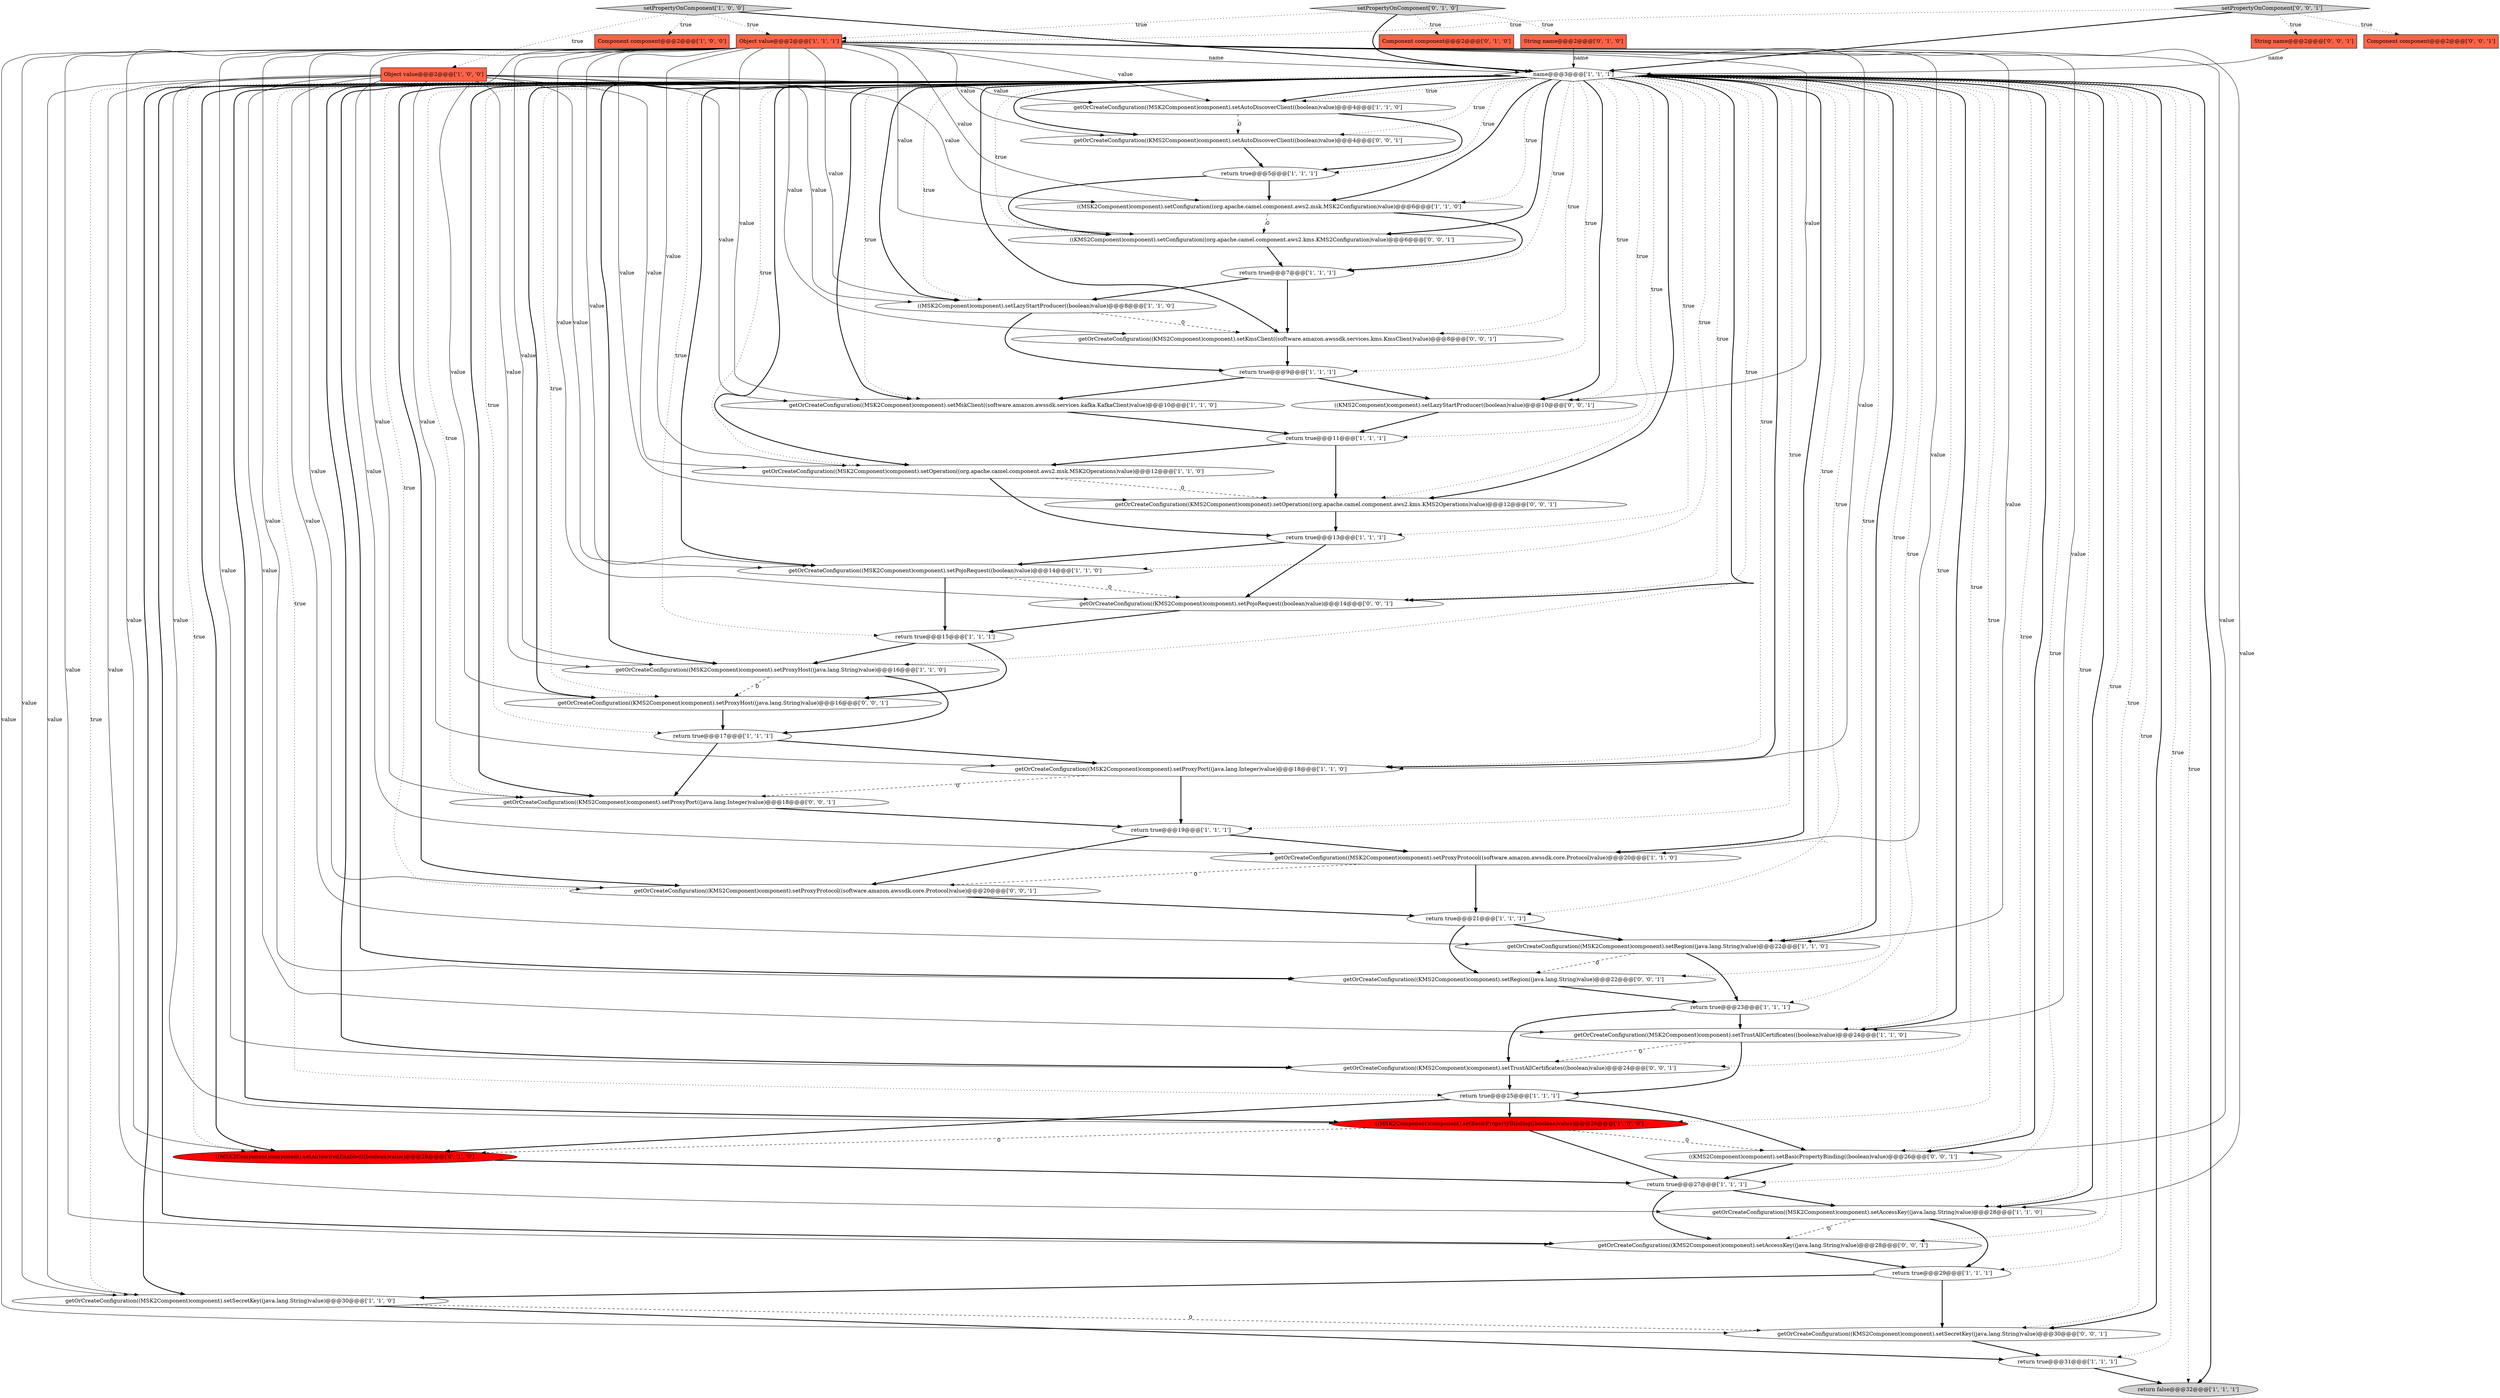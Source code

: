 digraph {
9 [style = filled, label = "return true@@@25@@@['1', '1', '1']", fillcolor = white, shape = ellipse image = "AAA0AAABBB1BBB"];
46 [style = filled, label = "String name@@@2@@@['0', '0', '1']", fillcolor = tomato, shape = box image = "AAA0AAABBB3BBB"];
11 [style = filled, label = "getOrCreateConfiguration((MSK2Component)component).setOperation((org.apache.camel.component.aws2.msk.MSK2Operations)value)@@@12@@@['1', '1', '0']", fillcolor = white, shape = ellipse image = "AAA0AAABBB1BBB"];
29 [style = filled, label = "Object value@@@2@@@['1', '1', '1']", fillcolor = tomato, shape = box image = "AAA0AAABBB1BBB"];
13 [style = filled, label = "name@@@3@@@['1', '1', '1']", fillcolor = white, shape = diamond image = "AAA0AAABBB1BBB"];
12 [style = filled, label = "Object value@@@2@@@['1', '0', '0']", fillcolor = tomato, shape = box image = "AAA0AAABBB1BBB"];
54 [style = filled, label = "getOrCreateConfiguration((KMS2Component)component).setKmsClient((software.amazon.awssdk.services.kms.KmsClient)value)@@@8@@@['0', '0', '1']", fillcolor = white, shape = ellipse image = "AAA0AAABBB3BBB"];
4 [style = filled, label = "return false@@@32@@@['1', '1', '1']", fillcolor = lightgray, shape = ellipse image = "AAA0AAABBB1BBB"];
44 [style = filled, label = "getOrCreateConfiguration((KMS2Component)component).setPojoRequest((boolean)value)@@@14@@@['0', '0', '1']", fillcolor = white, shape = ellipse image = "AAA0AAABBB3BBB"];
48 [style = filled, label = "getOrCreateConfiguration((KMS2Component)component).setTrustAllCertificates((boolean)value)@@@24@@@['0', '0', '1']", fillcolor = white, shape = ellipse image = "AAA0AAABBB3BBB"];
24 [style = filled, label = "getOrCreateConfiguration((MSK2Component)component).setAutoDiscoverClient((boolean)value)@@@4@@@['1', '1', '0']", fillcolor = white, shape = ellipse image = "AAA0AAABBB1BBB"];
20 [style = filled, label = "return true@@@11@@@['1', '1', '1']", fillcolor = white, shape = ellipse image = "AAA0AAABBB1BBB"];
0 [style = filled, label = "return true@@@13@@@['1', '1', '1']", fillcolor = white, shape = ellipse image = "AAA0AAABBB1BBB"];
43 [style = filled, label = "getOrCreateConfiguration((KMS2Component)component).setAccessKey((java.lang.String)value)@@@28@@@['0', '0', '1']", fillcolor = white, shape = ellipse image = "AAA0AAABBB3BBB"];
15 [style = filled, label = "setPropertyOnComponent['1', '0', '0']", fillcolor = lightgray, shape = diamond image = "AAA0AAABBB1BBB"];
26 [style = filled, label = "return true@@@17@@@['1', '1', '1']", fillcolor = white, shape = ellipse image = "AAA0AAABBB1BBB"];
39 [style = filled, label = "((KMS2Component)component).setBasicPropertyBinding((boolean)value)@@@26@@@['0', '0', '1']", fillcolor = white, shape = ellipse image = "AAA0AAABBB3BBB"];
40 [style = filled, label = "((KMS2Component)component).setConfiguration((org.apache.camel.component.aws2.kms.KMS2Configuration)value)@@@6@@@['0', '0', '1']", fillcolor = white, shape = ellipse image = "AAA0AAABBB3BBB"];
36 [style = filled, label = "String name@@@2@@@['0', '1', '0']", fillcolor = tomato, shape = box image = "AAA0AAABBB2BBB"];
52 [style = filled, label = "getOrCreateConfiguration((KMS2Component)component).setProxyPort((java.lang.Integer)value)@@@18@@@['0', '0', '1']", fillcolor = white, shape = ellipse image = "AAA0AAABBB3BBB"];
53 [style = filled, label = "getOrCreateConfiguration((KMS2Component)component).setAutoDiscoverClient((boolean)value)@@@4@@@['0', '0', '1']", fillcolor = white, shape = ellipse image = "AAA0AAABBB3BBB"];
45 [style = filled, label = "getOrCreateConfiguration((KMS2Component)component).setProxyHost((java.lang.String)value)@@@16@@@['0', '0', '1']", fillcolor = white, shape = ellipse image = "AAA0AAABBB3BBB"];
47 [style = filled, label = "getOrCreateConfiguration((KMS2Component)component).setRegion((java.lang.String)value)@@@22@@@['0', '0', '1']", fillcolor = white, shape = ellipse image = "AAA0AAABBB3BBB"];
3 [style = filled, label = "((MSK2Component)component).setBasicPropertyBinding((boolean)value)@@@26@@@['1', '0', '0']", fillcolor = red, shape = ellipse image = "AAA1AAABBB1BBB"];
2 [style = filled, label = "getOrCreateConfiguration((MSK2Component)component).setMskClient((software.amazon.awssdk.services.kafka.KafkaClient)value)@@@10@@@['1', '1', '0']", fillcolor = white, shape = ellipse image = "AAA0AAABBB1BBB"];
41 [style = filled, label = "getOrCreateConfiguration((KMS2Component)component).setSecretKey((java.lang.String)value)@@@30@@@['0', '0', '1']", fillcolor = white, shape = ellipse image = "AAA0AAABBB3BBB"];
32 [style = filled, label = "return true@@@23@@@['1', '1', '1']", fillcolor = white, shape = ellipse image = "AAA0AAABBB1BBB"];
7 [style = filled, label = "Component component@@@2@@@['1', '0', '0']", fillcolor = tomato, shape = box image = "AAA0AAABBB1BBB"];
18 [style = filled, label = "return true@@@15@@@['1', '1', '1']", fillcolor = white, shape = ellipse image = "AAA0AAABBB1BBB"];
34 [style = filled, label = "setPropertyOnComponent['0', '1', '0']", fillcolor = lightgray, shape = diamond image = "AAA0AAABBB2BBB"];
6 [style = filled, label = "getOrCreateConfiguration((MSK2Component)component).setAccessKey((java.lang.String)value)@@@28@@@['1', '1', '0']", fillcolor = white, shape = ellipse image = "AAA0AAABBB1BBB"];
25 [style = filled, label = "return true@@@21@@@['1', '1', '1']", fillcolor = white, shape = ellipse image = "AAA0AAABBB1BBB"];
1 [style = filled, label = "return true@@@29@@@['1', '1', '1']", fillcolor = white, shape = ellipse image = "AAA0AAABBB1BBB"];
8 [style = filled, label = "return true@@@19@@@['1', '1', '1']", fillcolor = white, shape = ellipse image = "AAA0AAABBB1BBB"];
17 [style = filled, label = "((MSK2Component)component).setLazyStartProducer((boolean)value)@@@8@@@['1', '1', '0']", fillcolor = white, shape = ellipse image = "AAA0AAABBB1BBB"];
51 [style = filled, label = "getOrCreateConfiguration((KMS2Component)component).setProxyProtocol((software.amazon.awssdk.core.Protocol)value)@@@20@@@['0', '0', '1']", fillcolor = white, shape = ellipse image = "AAA0AAABBB3BBB"];
49 [style = filled, label = "((KMS2Component)component).setLazyStartProducer((boolean)value)@@@10@@@['0', '0', '1']", fillcolor = white, shape = ellipse image = "AAA0AAABBB3BBB"];
14 [style = filled, label = "getOrCreateConfiguration((MSK2Component)component).setProxyPort((java.lang.Integer)value)@@@18@@@['1', '1', '0']", fillcolor = white, shape = ellipse image = "AAA0AAABBB1BBB"];
21 [style = filled, label = "getOrCreateConfiguration((MSK2Component)component).setProxyHost((java.lang.String)value)@@@16@@@['1', '1', '0']", fillcolor = white, shape = ellipse image = "AAA0AAABBB1BBB"];
23 [style = filled, label = "return true@@@27@@@['1', '1', '1']", fillcolor = white, shape = ellipse image = "AAA0AAABBB1BBB"];
28 [style = filled, label = "getOrCreateConfiguration((MSK2Component)component).setRegion((java.lang.String)value)@@@22@@@['1', '1', '0']", fillcolor = white, shape = ellipse image = "AAA0AAABBB1BBB"];
50 [style = filled, label = "Component component@@@2@@@['0', '0', '1']", fillcolor = tomato, shape = box image = "AAA0AAABBB3BBB"];
42 [style = filled, label = "setPropertyOnComponent['0', '0', '1']", fillcolor = lightgray, shape = diamond image = "AAA0AAABBB3BBB"];
10 [style = filled, label = "return true@@@7@@@['1', '1', '1']", fillcolor = white, shape = ellipse image = "AAA0AAABBB1BBB"];
38 [style = filled, label = "getOrCreateConfiguration((KMS2Component)component).setOperation((org.apache.camel.component.aws2.kms.KMS2Operations)value)@@@12@@@['0', '0', '1']", fillcolor = white, shape = ellipse image = "AAA0AAABBB3BBB"];
31 [style = filled, label = "return true@@@9@@@['1', '1', '1']", fillcolor = white, shape = ellipse image = "AAA0AAABBB1BBB"];
5 [style = filled, label = "getOrCreateConfiguration((MSK2Component)component).setTrustAllCertificates((boolean)value)@@@24@@@['1', '1', '0']", fillcolor = white, shape = ellipse image = "AAA0AAABBB1BBB"];
30 [style = filled, label = "((MSK2Component)component).setConfiguration((org.apache.camel.component.aws2.msk.MSK2Configuration)value)@@@6@@@['1', '1', '0']", fillcolor = white, shape = ellipse image = "AAA0AAABBB1BBB"];
33 [style = filled, label = "return true@@@5@@@['1', '1', '1']", fillcolor = white, shape = ellipse image = "AAA0AAABBB1BBB"];
27 [style = filled, label = "getOrCreateConfiguration((MSK2Component)component).setPojoRequest((boolean)value)@@@14@@@['1', '1', '0']", fillcolor = white, shape = ellipse image = "AAA0AAABBB1BBB"];
19 [style = filled, label = "return true@@@31@@@['1', '1', '1']", fillcolor = white, shape = ellipse image = "AAA0AAABBB1BBB"];
37 [style = filled, label = "((MSK2Component)component).setAutowiredEnabled((boolean)value)@@@26@@@['0', '1', '0']", fillcolor = red, shape = ellipse image = "AAA1AAABBB2BBB"];
35 [style = filled, label = "Component component@@@2@@@['0', '1', '0']", fillcolor = tomato, shape = box image = "AAA0AAABBB2BBB"];
16 [style = filled, label = "getOrCreateConfiguration((MSK2Component)component).setProxyProtocol((software.amazon.awssdk.core.Protocol)value)@@@20@@@['1', '1', '0']", fillcolor = white, shape = ellipse image = "AAA0AAABBB1BBB"];
22 [style = filled, label = "getOrCreateConfiguration((MSK2Component)component).setSecretKey((java.lang.String)value)@@@30@@@['1', '1', '0']", fillcolor = white, shape = ellipse image = "AAA0AAABBB1BBB"];
13->24 [style = dotted, label="true"];
8->16 [style = bold, label=""];
29->40 [style = solid, label="value"];
13->47 [style = bold, label=""];
13->49 [style = dotted, label="true"];
52->8 [style = bold, label=""];
13->28 [style = dotted, label="true"];
13->27 [style = dotted, label="true"];
12->30 [style = solid, label="value"];
5->9 [style = bold, label=""];
41->19 [style = bold, label=""];
29->51 [style = solid, label="value"];
29->52 [style = solid, label="value"];
12->6 [style = solid, label="value"];
13->51 [style = dotted, label="true"];
13->41 [style = dotted, label="true"];
10->54 [style = bold, label=""];
13->20 [style = dotted, label="true"];
34->29 [style = dotted, label="true"];
13->5 [style = dotted, label="true"];
29->28 [style = solid, label="value"];
10->17 [style = bold, label=""];
13->49 [style = bold, label=""];
29->39 [style = solid, label="value"];
15->7 [style = dotted, label="true"];
13->10 [style = dotted, label="true"];
8->51 [style = bold, label=""];
12->17 [style = solid, label="value"];
18->45 [style = bold, label=""];
29->48 [style = solid, label="value"];
9->37 [style = bold, label=""];
12->22 [style = solid, label="value"];
13->51 [style = bold, label=""];
13->17 [style = bold, label=""];
12->14 [style = solid, label="value"];
21->26 [style = bold, label=""];
13->21 [style = dotted, label="true"];
15->29 [style = dotted, label="true"];
29->24 [style = solid, label="value"];
39->23 [style = bold, label=""];
43->1 [style = bold, label=""];
13->45 [style = bold, label=""];
29->53 [style = solid, label="value"];
13->37 [style = dotted, label="true"];
13->22 [style = bold, label=""];
44->18 [style = bold, label=""];
13->14 [style = bold, label=""];
13->4 [style = dotted, label="true"];
22->41 [style = dashed, label="0"];
13->44 [style = dotted, label="true"];
13->39 [style = dotted, label="true"];
13->9 [style = dotted, label="true"];
13->6 [style = dotted, label="true"];
13->17 [style = dotted, label="true"];
25->47 [style = bold, label=""];
2->20 [style = bold, label=""];
25->28 [style = bold, label=""];
15->13 [style = bold, label=""];
9->39 [style = bold, label=""];
1->41 [style = bold, label=""];
29->2 [style = solid, label="value"];
13->3 [style = dotted, label="true"];
13->25 [style = dotted, label="true"];
29->47 [style = solid, label="value"];
3->39 [style = dashed, label="0"];
28->47 [style = dashed, label="0"];
26->14 [style = bold, label=""];
13->19 [style = dotted, label="true"];
29->13 [style = solid, label="name"];
31->2 [style = bold, label=""];
12->28 [style = solid, label="value"];
13->40 [style = bold, label=""];
20->38 [style = bold, label=""];
13->11 [style = bold, label=""];
13->16 [style = bold, label=""];
21->45 [style = dashed, label="0"];
13->23 [style = dotted, label="true"];
16->51 [style = dashed, label="0"];
29->21 [style = solid, label="value"];
13->32 [style = dotted, label="true"];
13->37 [style = bold, label=""];
3->23 [style = bold, label=""];
13->22 [style = dotted, label="true"];
13->0 [style = dotted, label="true"];
13->43 [style = bold, label=""];
29->43 [style = solid, label="value"];
29->30 [style = solid, label="value"];
36->13 [style = solid, label="name"];
38->0 [style = bold, label=""];
30->10 [style = bold, label=""];
13->5 [style = bold, label=""];
33->30 [style = bold, label=""];
15->12 [style = dotted, label="true"];
53->33 [style = bold, label=""];
51->25 [style = bold, label=""];
32->48 [style = bold, label=""];
14->8 [style = bold, label=""];
0->44 [style = bold, label=""];
13->40 [style = dotted, label="true"];
13->28 [style = bold, label=""];
13->52 [style = dotted, label="true"];
29->41 [style = solid, label="value"];
13->45 [style = dotted, label="true"];
13->16 [style = dotted, label="true"];
27->18 [style = bold, label=""];
13->18 [style = dotted, label="true"];
29->54 [style = solid, label="value"];
12->24 [style = solid, label="value"];
13->24 [style = bold, label=""];
22->19 [style = bold, label=""];
29->49 [style = solid, label="value"];
13->26 [style = dotted, label="true"];
3->37 [style = dashed, label="0"];
34->36 [style = dotted, label="true"];
12->5 [style = solid, label="value"];
13->54 [style = bold, label=""];
23->43 [style = bold, label=""];
13->53 [style = dotted, label="true"];
13->48 [style = bold, label=""];
13->39 [style = bold, label=""];
31->49 [style = bold, label=""];
13->38 [style = dotted, label="true"];
28->32 [style = bold, label=""];
29->27 [style = solid, label="value"];
13->41 [style = bold, label=""];
13->2 [style = dotted, label="true"];
24->33 [style = bold, label=""];
6->1 [style = bold, label=""];
26->52 [style = bold, label=""];
14->52 [style = dashed, label="0"];
13->30 [style = dotted, label="true"];
13->27 [style = bold, label=""];
47->32 [style = bold, label=""];
13->33 [style = dotted, label="true"];
34->35 [style = dotted, label="true"];
13->8 [style = dotted, label="true"];
23->6 [style = bold, label=""];
9->3 [style = bold, label=""];
13->11 [style = dotted, label="true"];
27->44 [style = dashed, label="0"];
18->21 [style = bold, label=""];
13->6 [style = bold, label=""];
29->6 [style = solid, label="value"];
13->14 [style = dotted, label="true"];
13->52 [style = bold, label=""];
42->29 [style = dotted, label="true"];
49->20 [style = bold, label=""];
13->2 [style = bold, label=""];
20->11 [style = bold, label=""];
29->11 [style = solid, label="value"];
40->10 [style = bold, label=""];
32->5 [style = bold, label=""];
42->13 [style = bold, label=""];
30->40 [style = dashed, label="0"];
29->45 [style = solid, label="value"];
29->17 [style = solid, label="value"];
13->53 [style = bold, label=""];
42->50 [style = dotted, label="true"];
0->27 [style = bold, label=""];
12->16 [style = solid, label="value"];
6->43 [style = dashed, label="0"];
17->31 [style = bold, label=""];
13->44 [style = bold, label=""];
34->13 [style = bold, label=""];
29->22 [style = solid, label="value"];
48->9 [style = bold, label=""];
16->25 [style = bold, label=""];
13->30 [style = bold, label=""];
12->11 [style = solid, label="value"];
37->23 [style = bold, label=""];
13->43 [style = dotted, label="true"];
46->13 [style = solid, label="name"];
1->22 [style = bold, label=""];
11->38 [style = dashed, label="0"];
12->3 [style = solid, label="value"];
13->1 [style = dotted, label="true"];
24->53 [style = dashed, label="0"];
13->31 [style = dotted, label="true"];
11->0 [style = bold, label=""];
33->40 [style = bold, label=""];
5->48 [style = dashed, label="0"];
29->14 [style = solid, label="value"];
13->3 [style = bold, label=""];
54->31 [style = bold, label=""];
29->5 [style = solid, label="value"];
29->44 [style = solid, label="value"];
13->38 [style = bold, label=""];
29->37 [style = solid, label="value"];
45->26 [style = bold, label=""];
13->48 [style = dotted, label="true"];
19->4 [style = bold, label=""];
13->47 [style = dotted, label="true"];
13->21 [style = bold, label=""];
29->16 [style = solid, label="value"];
29->38 [style = solid, label="value"];
12->2 [style = solid, label="value"];
42->46 [style = dotted, label="true"];
12->27 [style = solid, label="value"];
12->21 [style = solid, label="value"];
17->54 [style = dashed, label="0"];
13->54 [style = dotted, label="true"];
13->4 [style = bold, label=""];
}
